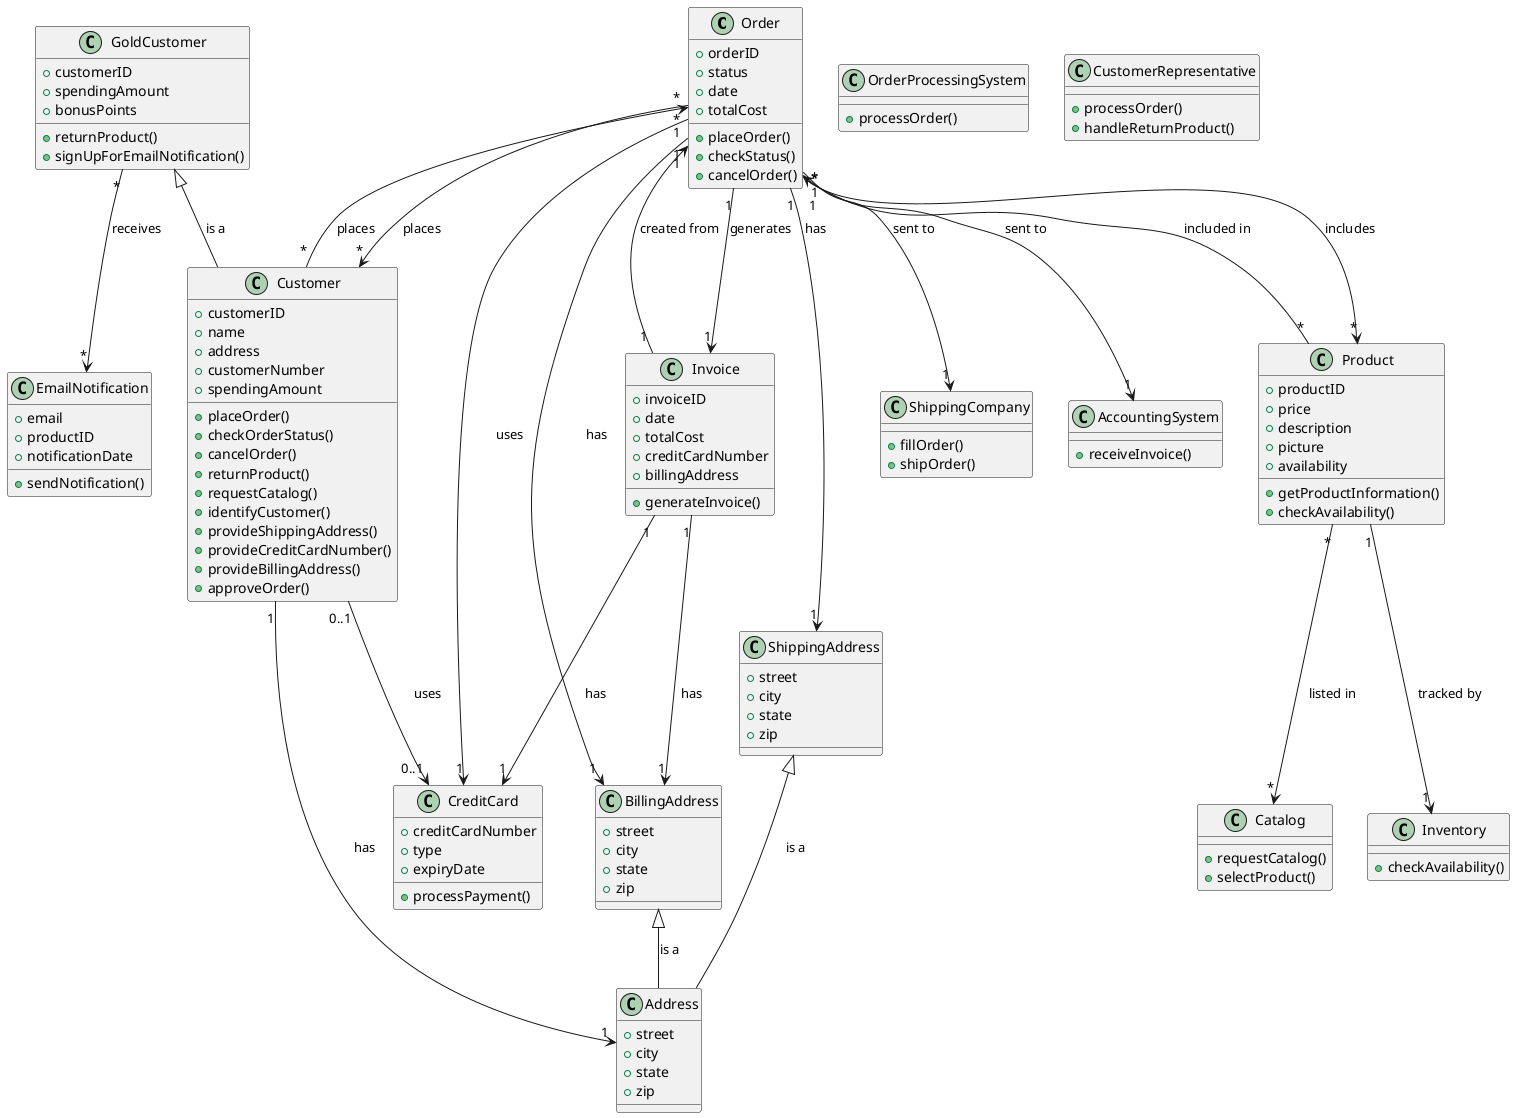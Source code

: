 @startuml

class Order {
  + orderID
  + status
  + date
  + totalCost
  + placeOrder()
  + checkStatus()
  + cancelOrder()
}

class Customer {
  + customerID
  + name
  + address
  + customerNumber
  + spendingAmount
  + placeOrder()
  + checkOrderStatus()
  + cancelOrder()
  + returnProduct()
  + requestCatalog()
  + identifyCustomer()
  + provideShippingAddress()
  + provideCreditCardNumber()
  + provideBillingAddress()
  + approveOrder()
}

class Product {
  + productID
  + price
  + description
  + picture
  + availability
  + getProductInformation()
  + checkAvailability()
}

class Catalog {
  + requestCatalog()
  + selectProduct()
}

class Invoice {
  + invoiceID
  + date
  + totalCost
  + creditCardNumber
  + billingAddress
  + generateInvoice()
}

class ShippingCompany {
  + fillOrder()
  + shipOrder()
}

class CreditCard {
  + creditCardNumber
  + type
  + expiryDate
  + processPayment()
}

class Address {
  + street
  + city
  + state
  + zip
}

class BillingAddress {
  + street
  + city
  + state
  + zip
}

class ShippingAddress {
  + street
  + city
  + state
  + zip
}

class OrderProcessingSystem {
  + processOrder()
}

class CustomerRepresentative {
  + processOrder()
  + handleReturnProduct()
}

class Inventory {
  + checkAvailability()
}

class AccountingSystem {
  + receiveInvoice()
}

class GoldCustomer {
  + customerID
  + spendingAmount
  + bonusPoints
  + returnProduct()
  + signUpForEmailNotification()
}

class EmailNotification {
  + email
  + productID
  + notificationDate
  + sendNotification()
}

Order "*" --> "*" Customer : places
Order "*" --> "*" Product : includes
Order "1" --> "1" ShippingAddress : has
Order "1" --> "1" BillingAddress : has
Order "1" --> "1" CreditCard : uses
Order "1" --> "1" Invoice : generates
Order "1" --> "1" ShippingCompany : sent to
Order "1" --> "1" AccountingSystem : sent to
Customer "1" --> "1" Address : has
Customer "*" --> "*" Order : places
Customer "0..1" --> "0..1" CreditCard : uses
GoldCustomer <|-- Customer : is a
GoldCustomer "*" --> "*" EmailNotification : receives
Product "*" --> "*" Catalog : listed in
Product "1" --> "1" Inventory : tracked by
Product "*" --> "*" Order : included in
Invoice "1" --> "1" Order : created from
Invoice "1" --> "1" BillingAddress : has
Invoice "1" --> "1" CreditCard : has
BillingAddress <|-- Address : is a
ShippingAddress <|-- Address : is a

@enduml